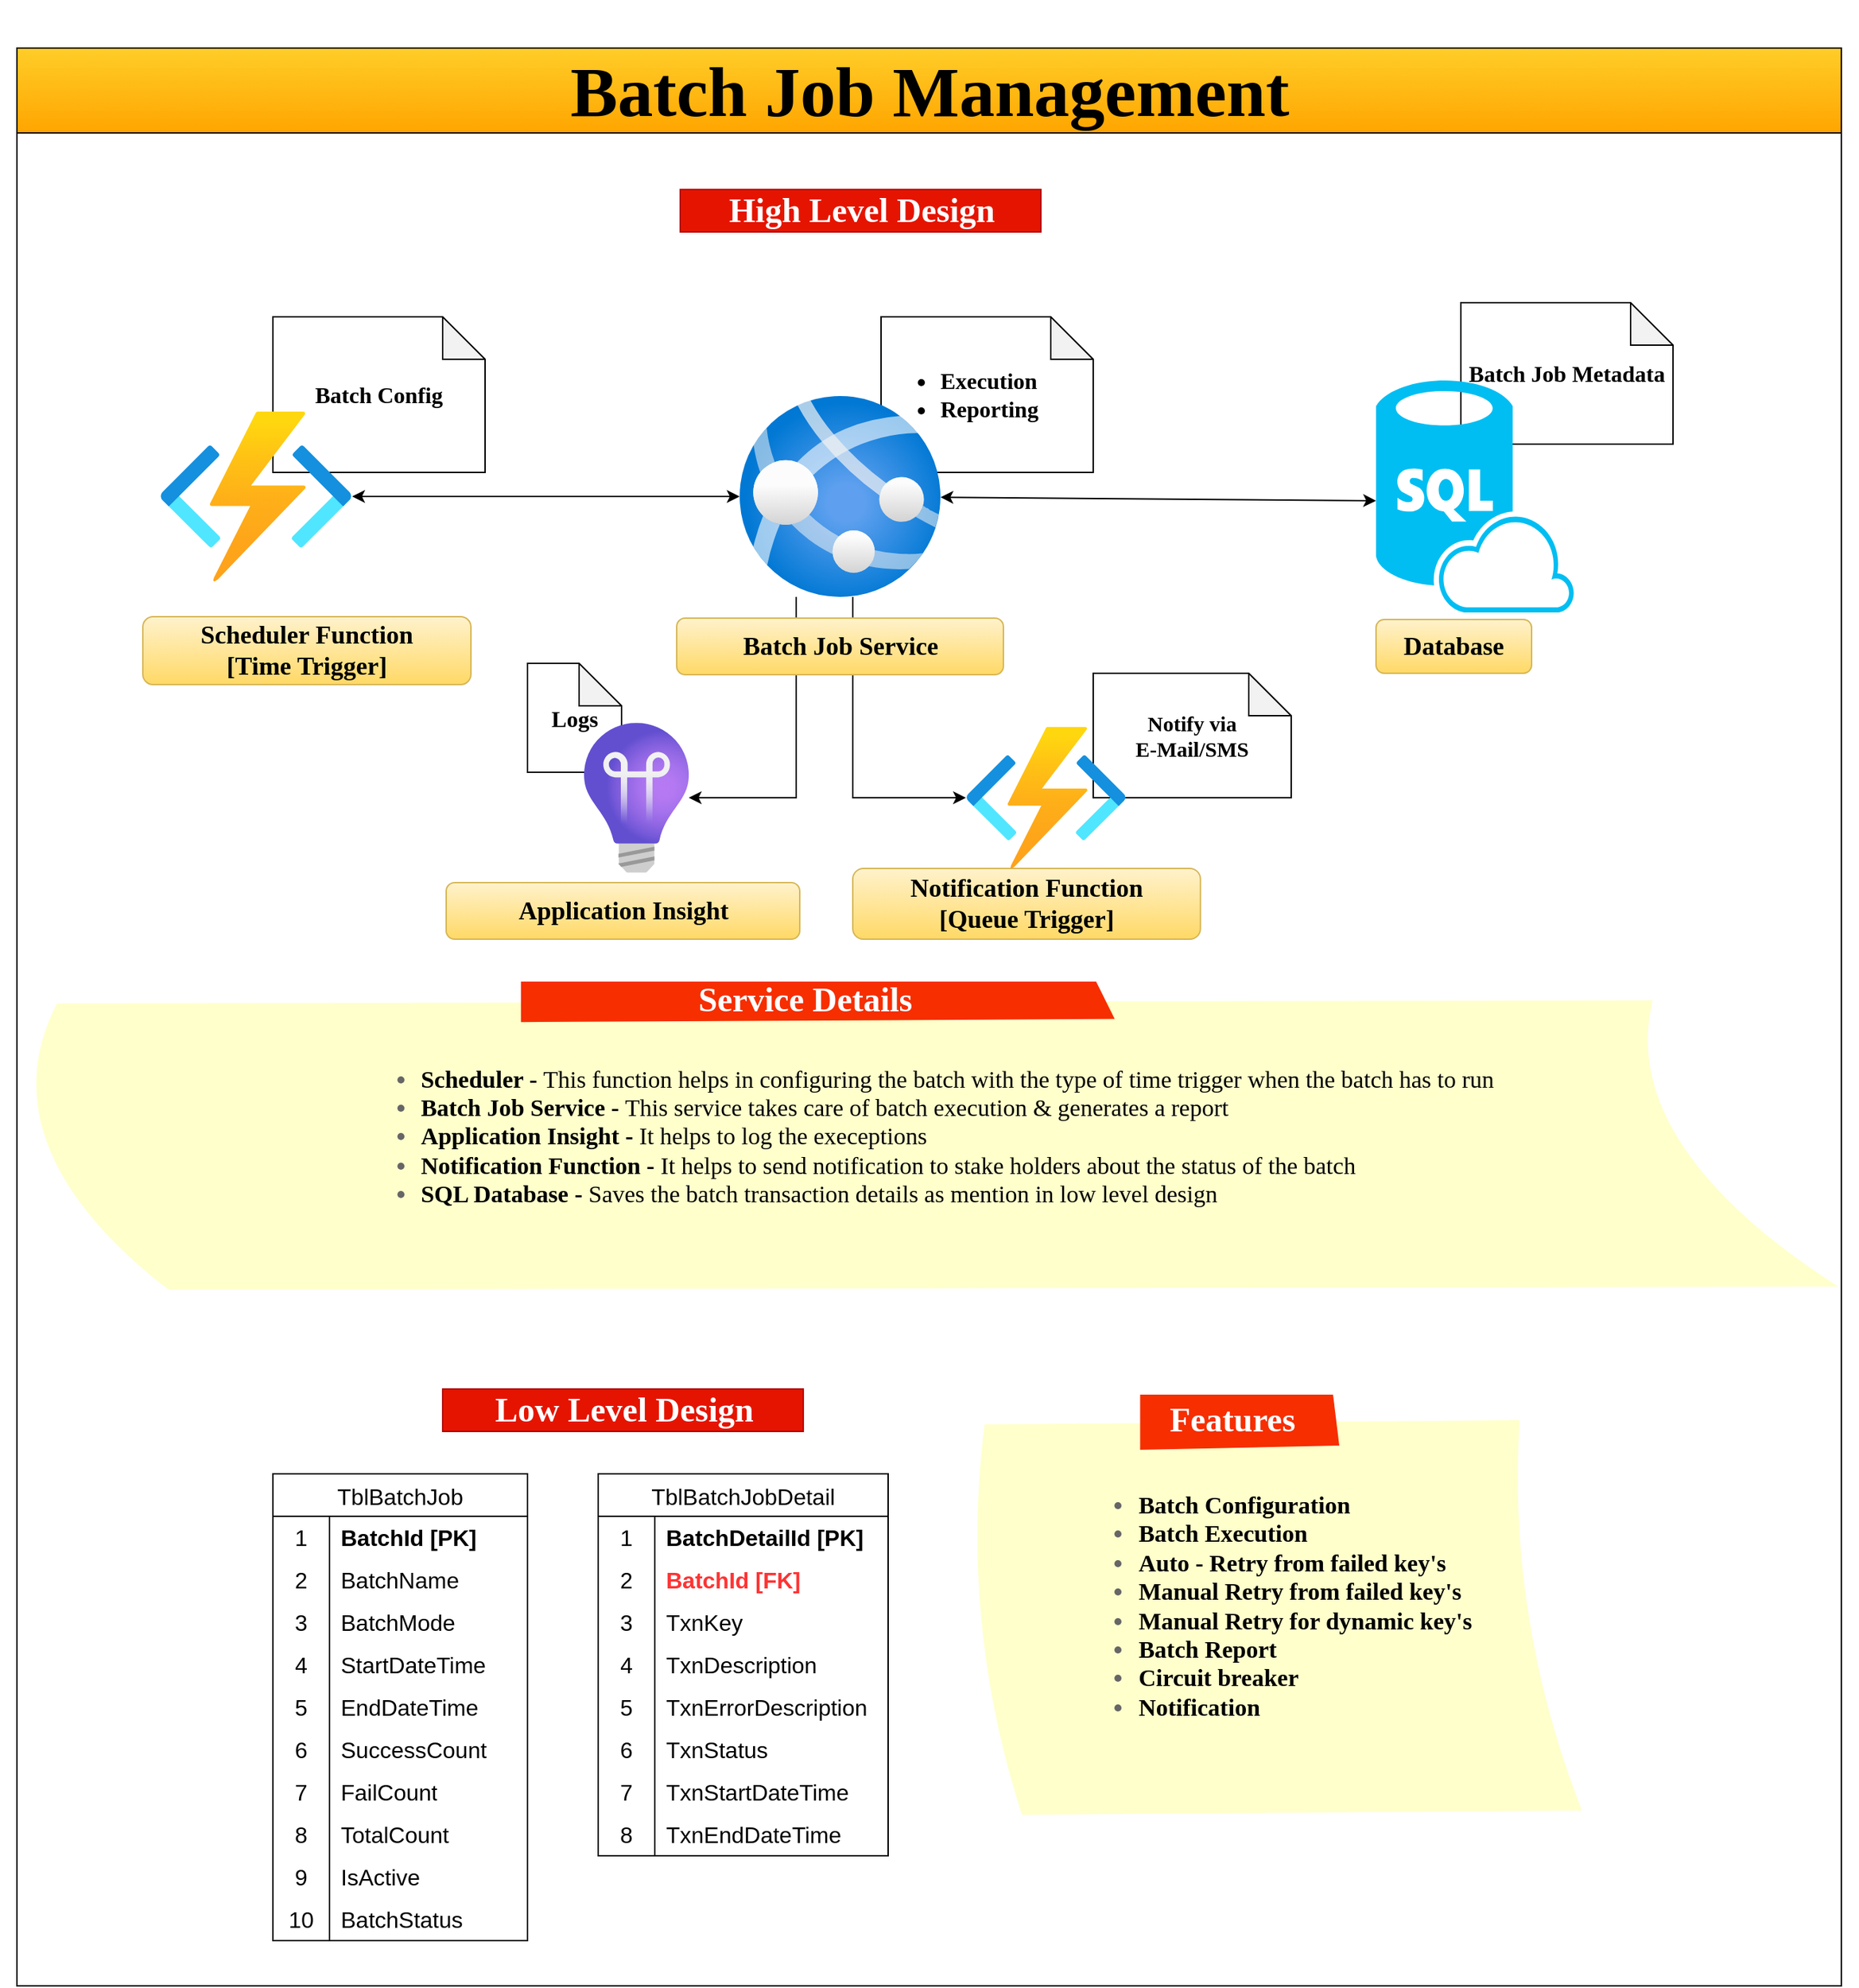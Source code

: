 <mxfile version="20.8.10" type="device"><diagram id="WI9T0HZ2pTsCkuznbFz-" name="Page-1"><mxGraphModel dx="2942" dy="1852" grid="1" gridSize="10" guides="1" tooltips="1" connect="1" arrows="1" fold="1" page="1" pageScale="1" pageWidth="1169" pageHeight="827" math="0" shadow="0"><root><mxCell id="0"/><mxCell id="1" parent="0"/><mxCell id="r9MK67N8R88Y3n4wCxyH-98" value="" style="rounded=0;whiteSpace=wrap;html=1;fontFamily=Verdana;fontSize=50;fontColor=#000000;" parent="1" vertex="1"><mxGeometry x="-41" y="-60" width="1290" height="1370" as="geometry"/></mxCell><mxCell id="xCkkSbJEdnnJXvp6c283-17" value="&lt;ul style=&quot;font-size: 16px;&quot;&gt;&lt;li&gt;&lt;font style=&quot;&quot; face=&quot;Verdana&quot;&gt;&lt;b style=&quot;&quot;&gt;Execution&lt;/b&gt;&lt;/font&gt;&lt;/li&gt;&lt;li&gt;&lt;font style=&quot;&quot; face=&quot;Verdana&quot;&gt;&lt;b style=&quot;&quot;&gt;Reporting&lt;/b&gt;&lt;/font&gt;&lt;/li&gt;&lt;/ul&gt;" style="shape=note;whiteSpace=wrap;html=1;backgroundOutline=1;darkOpacity=0.05;align=left;" parent="1" vertex="1"><mxGeometry x="570" y="130" width="150" height="110" as="geometry"/></mxCell><mxCell id="xCkkSbJEdnnJXvp6c283-7" value="" style="edgeStyle=orthogonalEdgeStyle;rounded=0;orthogonalLoop=1;jettySize=auto;html=1;" parent="1" source="xCkkSbJEdnnJXvp6c283-1" target="xCkkSbJEdnnJXvp6c283-2" edge="1"><mxGeometry relative="1" as="geometry"><Array as="points"><mxPoint x="510" y="470"/></Array></mxGeometry></mxCell><mxCell id="xCkkSbJEdnnJXvp6c283-1" value="" style="aspect=fixed;html=1;points=[];align=center;image;fontSize=12;image=img/lib/azure2/app_services/App_Services.svg;" parent="1" vertex="1"><mxGeometry x="470" y="186" width="142" height="142" as="geometry"/></mxCell><mxCell id="xCkkSbJEdnnJXvp6c283-6" value="" style="endArrow=classic;startArrow=classic;html=1;rounded=0;" parent="1" source="xCkkSbJEdnnJXvp6c283-5" target="xCkkSbJEdnnJXvp6c283-1" edge="1"><mxGeometry width="50" height="50" relative="1" as="geometry"><mxPoint x="278" y="282" as="sourcePoint"/><mxPoint x="328" y="232" as="targetPoint"/></mxGeometry></mxCell><mxCell id="xCkkSbJEdnnJXvp6c283-8" value="" style="endArrow=classic;startArrow=classic;html=1;rounded=0;" parent="1" source="xCkkSbJEdnnJXvp6c283-1" edge="1"><mxGeometry width="50" height="50" relative="1" as="geometry"><mxPoint x="540" y="281.5" as="sourcePoint"/><mxPoint x="920" y="260" as="targetPoint"/></mxGeometry></mxCell><mxCell id="xCkkSbJEdnnJXvp6c283-14" value="&lt;font style=&quot;font-size: 18px;&quot;&gt;Application Insight&lt;/font&gt;" style="rounded=1;whiteSpace=wrap;html=1;fillColor=#fff2cc;strokeColor=#d6b656;gradientColor=#ffd966;fontStyle=1;fontFamily=Verdana;" parent="1" vertex="1"><mxGeometry x="262.5" y="530" width="250" height="40" as="geometry"/></mxCell><mxCell id="xCkkSbJEdnnJXvp6c283-15" value="&lt;font style=&quot;font-size: 18px;&quot;&gt;Database&lt;/font&gt;" style="rounded=1;whiteSpace=wrap;html=1;fillColor=#fff2cc;strokeColor=#d6b656;gradientColor=#ffd966;fontStyle=1;fontFamily=Verdana;" parent="1" vertex="1"><mxGeometry x="920" y="344" width="110" height="38" as="geometry"/></mxCell><mxCell id="xCkkSbJEdnnJXvp6c283-16" value="&lt;font style=&quot;font-size: 18px;&quot;&gt;Scheduler Function&lt;br&gt;[Time Trigger]&lt;br&gt;&lt;/font&gt;" style="rounded=1;whiteSpace=wrap;html=1;fillColor=#fff2cc;strokeColor=#d6b656;gradientColor=#ffd966;fontFamily=Verdana;fontStyle=1" parent="1" vertex="1"><mxGeometry x="48" y="342" width="232" height="48" as="geometry"/></mxCell><mxCell id="xCkkSbJEdnnJXvp6c283-18" value="&lt;h1&gt;High Level Design&lt;/h1&gt;" style="text;strokeColor=#B20000;fillColor=#e51400;html=1;fontSize=12;fontStyle=1;verticalAlign=middle;align=center;fontFamily=Verdana;fontColor=#ffffff;" parent="1" vertex="1"><mxGeometry x="428" y="40" width="255" height="30" as="geometry"/></mxCell><mxCell id="r9MK67N8R88Y3n4wCxyH-1" value="TblBatchJob" style="shape=table;startSize=30;container=1;collapsible=0;childLayout=tableLayout;fixedRows=1;rowLines=0;fontStyle=0;strokeColor=default;fontSize=16;" parent="1" vertex="1"><mxGeometry x="140" y="948" width="180" height="330" as="geometry"/></mxCell><mxCell id="r9MK67N8R88Y3n4wCxyH-2" value="" style="shape=tableRow;horizontal=0;startSize=0;swimlaneHead=0;swimlaneBody=0;top=0;left=0;bottom=0;right=0;collapsible=0;dropTarget=0;fillColor=none;points=[[0,0.5],[1,0.5]];portConstraint=eastwest;strokeColor=inherit;fontSize=16;" parent="r9MK67N8R88Y3n4wCxyH-1" vertex="1"><mxGeometry y="30" width="180" height="30" as="geometry"/></mxCell><mxCell id="r9MK67N8R88Y3n4wCxyH-3" value="1" style="shape=partialRectangle;html=1;whiteSpace=wrap;connectable=0;fillColor=none;top=0;left=0;bottom=0;right=0;overflow=hidden;pointerEvents=1;strokeColor=inherit;fontSize=16;" parent="r9MK67N8R88Y3n4wCxyH-2" vertex="1"><mxGeometry width="40" height="30" as="geometry"><mxRectangle width="40" height="30" as="alternateBounds"/></mxGeometry></mxCell><mxCell id="r9MK67N8R88Y3n4wCxyH-4" value="&lt;b&gt;BatchId [PK]&lt;/b&gt;" style="shape=partialRectangle;html=1;whiteSpace=wrap;connectable=0;fillColor=none;top=0;left=0;bottom=0;right=0;align=left;spacingLeft=6;overflow=hidden;strokeColor=inherit;fontSize=16;" parent="r9MK67N8R88Y3n4wCxyH-2" vertex="1"><mxGeometry x="40" width="140" height="30" as="geometry"><mxRectangle width="140" height="30" as="alternateBounds"/></mxGeometry></mxCell><mxCell id="r9MK67N8R88Y3n4wCxyH-5" value="" style="shape=tableRow;horizontal=0;startSize=0;swimlaneHead=0;swimlaneBody=0;top=0;left=0;bottom=0;right=0;collapsible=0;dropTarget=0;fillColor=none;points=[[0,0.5],[1,0.5]];portConstraint=eastwest;strokeColor=inherit;fontSize=16;" parent="r9MK67N8R88Y3n4wCxyH-1" vertex="1"><mxGeometry y="60" width="180" height="30" as="geometry"/></mxCell><mxCell id="r9MK67N8R88Y3n4wCxyH-6" value="2" style="shape=partialRectangle;html=1;whiteSpace=wrap;connectable=0;fillColor=none;top=0;left=0;bottom=0;right=0;overflow=hidden;strokeColor=inherit;fontSize=16;" parent="r9MK67N8R88Y3n4wCxyH-5" vertex="1"><mxGeometry width="40" height="30" as="geometry"><mxRectangle width="40" height="30" as="alternateBounds"/></mxGeometry></mxCell><mxCell id="r9MK67N8R88Y3n4wCxyH-7" value="BatchName" style="shape=partialRectangle;html=1;whiteSpace=wrap;connectable=0;fillColor=none;top=0;left=0;bottom=0;right=0;align=left;spacingLeft=6;overflow=hidden;strokeColor=inherit;fontSize=16;" parent="r9MK67N8R88Y3n4wCxyH-5" vertex="1"><mxGeometry x="40" width="140" height="30" as="geometry"><mxRectangle width="140" height="30" as="alternateBounds"/></mxGeometry></mxCell><mxCell id="r9MK67N8R88Y3n4wCxyH-8" value="" style="shape=tableRow;horizontal=0;startSize=0;swimlaneHead=0;swimlaneBody=0;top=0;left=0;bottom=0;right=0;collapsible=0;dropTarget=0;fillColor=none;points=[[0,0.5],[1,0.5]];portConstraint=eastwest;strokeColor=inherit;fontSize=16;" parent="r9MK67N8R88Y3n4wCxyH-1" vertex="1"><mxGeometry y="90" width="180" height="30" as="geometry"/></mxCell><mxCell id="r9MK67N8R88Y3n4wCxyH-9" value="3" style="shape=partialRectangle;html=1;whiteSpace=wrap;connectable=0;fillColor=none;top=0;left=0;bottom=0;right=0;overflow=hidden;strokeColor=inherit;fontSize=16;" parent="r9MK67N8R88Y3n4wCxyH-8" vertex="1"><mxGeometry width="40" height="30" as="geometry"><mxRectangle width="40" height="30" as="alternateBounds"/></mxGeometry></mxCell><mxCell id="r9MK67N8R88Y3n4wCxyH-10" value="BatchMode" style="shape=partialRectangle;html=1;whiteSpace=wrap;connectable=0;fillColor=none;top=0;left=0;bottom=0;right=0;align=left;spacingLeft=6;overflow=hidden;strokeColor=inherit;fontSize=16;" parent="r9MK67N8R88Y3n4wCxyH-8" vertex="1"><mxGeometry x="40" width="140" height="30" as="geometry"><mxRectangle width="140" height="30" as="alternateBounds"/></mxGeometry></mxCell><mxCell id="r9MK67N8R88Y3n4wCxyH-37" style="shape=tableRow;horizontal=0;startSize=0;swimlaneHead=0;swimlaneBody=0;top=0;left=0;bottom=0;right=0;collapsible=0;dropTarget=0;fillColor=none;points=[[0,0.5],[1,0.5]];portConstraint=eastwest;strokeColor=inherit;fontSize=16;" parent="r9MK67N8R88Y3n4wCxyH-1" vertex="1"><mxGeometry y="120" width="180" height="30" as="geometry"/></mxCell><mxCell id="r9MK67N8R88Y3n4wCxyH-38" value="4" style="shape=partialRectangle;html=1;whiteSpace=wrap;connectable=0;fillColor=none;top=0;left=0;bottom=0;right=0;overflow=hidden;strokeColor=inherit;fontSize=16;" parent="r9MK67N8R88Y3n4wCxyH-37" vertex="1"><mxGeometry width="40" height="30" as="geometry"><mxRectangle width="40" height="30" as="alternateBounds"/></mxGeometry></mxCell><mxCell id="r9MK67N8R88Y3n4wCxyH-39" value="StartDateTime" style="shape=partialRectangle;html=1;whiteSpace=wrap;connectable=0;fillColor=none;top=0;left=0;bottom=0;right=0;align=left;spacingLeft=6;overflow=hidden;strokeColor=inherit;fontSize=16;" parent="r9MK67N8R88Y3n4wCxyH-37" vertex="1"><mxGeometry x="40" width="140" height="30" as="geometry"><mxRectangle width="140" height="30" as="alternateBounds"/></mxGeometry></mxCell><mxCell id="r9MK67N8R88Y3n4wCxyH-40" style="shape=tableRow;horizontal=0;startSize=0;swimlaneHead=0;swimlaneBody=0;top=0;left=0;bottom=0;right=0;collapsible=0;dropTarget=0;fillColor=none;points=[[0,0.5],[1,0.5]];portConstraint=eastwest;strokeColor=inherit;fontSize=16;" parent="r9MK67N8R88Y3n4wCxyH-1" vertex="1"><mxGeometry y="150" width="180" height="30" as="geometry"/></mxCell><mxCell id="r9MK67N8R88Y3n4wCxyH-41" value="5" style="shape=partialRectangle;html=1;whiteSpace=wrap;connectable=0;fillColor=none;top=0;left=0;bottom=0;right=0;overflow=hidden;strokeColor=inherit;fontSize=16;" parent="r9MK67N8R88Y3n4wCxyH-40" vertex="1"><mxGeometry width="40" height="30" as="geometry"><mxRectangle width="40" height="30" as="alternateBounds"/></mxGeometry></mxCell><mxCell id="r9MK67N8R88Y3n4wCxyH-42" value="EndDateTime" style="shape=partialRectangle;html=1;whiteSpace=wrap;connectable=0;fillColor=none;top=0;left=0;bottom=0;right=0;align=left;spacingLeft=6;overflow=hidden;strokeColor=inherit;fontSize=16;" parent="r9MK67N8R88Y3n4wCxyH-40" vertex="1"><mxGeometry x="40" width="140" height="30" as="geometry"><mxRectangle width="140" height="30" as="alternateBounds"/></mxGeometry></mxCell><mxCell id="r9MK67N8R88Y3n4wCxyH-43" style="shape=tableRow;horizontal=0;startSize=0;swimlaneHead=0;swimlaneBody=0;top=0;left=0;bottom=0;right=0;collapsible=0;dropTarget=0;fillColor=none;points=[[0,0.5],[1,0.5]];portConstraint=eastwest;strokeColor=inherit;fontSize=16;" parent="r9MK67N8R88Y3n4wCxyH-1" vertex="1"><mxGeometry y="180" width="180" height="30" as="geometry"/></mxCell><mxCell id="r9MK67N8R88Y3n4wCxyH-44" value="6" style="shape=partialRectangle;html=1;whiteSpace=wrap;connectable=0;fillColor=none;top=0;left=0;bottom=0;right=0;overflow=hidden;strokeColor=inherit;fontSize=16;" parent="r9MK67N8R88Y3n4wCxyH-43" vertex="1"><mxGeometry width="40" height="30" as="geometry"><mxRectangle width="40" height="30" as="alternateBounds"/></mxGeometry></mxCell><mxCell id="r9MK67N8R88Y3n4wCxyH-45" value="SuccessCount" style="shape=partialRectangle;html=1;whiteSpace=wrap;connectable=0;fillColor=none;top=0;left=0;bottom=0;right=0;align=left;spacingLeft=6;overflow=hidden;strokeColor=inherit;fontSize=16;" parent="r9MK67N8R88Y3n4wCxyH-43" vertex="1"><mxGeometry x="40" width="140" height="30" as="geometry"><mxRectangle width="140" height="30" as="alternateBounds"/></mxGeometry></mxCell><mxCell id="r9MK67N8R88Y3n4wCxyH-46" style="shape=tableRow;horizontal=0;startSize=0;swimlaneHead=0;swimlaneBody=0;top=0;left=0;bottom=0;right=0;collapsible=0;dropTarget=0;fillColor=none;points=[[0,0.5],[1,0.5]];portConstraint=eastwest;strokeColor=inherit;fontSize=16;" parent="r9MK67N8R88Y3n4wCxyH-1" vertex="1"><mxGeometry y="210" width="180" height="30" as="geometry"/></mxCell><mxCell id="r9MK67N8R88Y3n4wCxyH-47" value="7" style="shape=partialRectangle;html=1;whiteSpace=wrap;connectable=0;fillColor=none;top=0;left=0;bottom=0;right=0;overflow=hidden;strokeColor=inherit;fontSize=16;" parent="r9MK67N8R88Y3n4wCxyH-46" vertex="1"><mxGeometry width="40" height="30" as="geometry"><mxRectangle width="40" height="30" as="alternateBounds"/></mxGeometry></mxCell><mxCell id="r9MK67N8R88Y3n4wCxyH-48" value="FailCount" style="shape=partialRectangle;html=1;whiteSpace=wrap;connectable=0;fillColor=none;top=0;left=0;bottom=0;right=0;align=left;spacingLeft=6;overflow=hidden;strokeColor=inherit;fontSize=16;" parent="r9MK67N8R88Y3n4wCxyH-46" vertex="1"><mxGeometry x="40" width="140" height="30" as="geometry"><mxRectangle width="140" height="30" as="alternateBounds"/></mxGeometry></mxCell><mxCell id="r9MK67N8R88Y3n4wCxyH-49" style="shape=tableRow;horizontal=0;startSize=0;swimlaneHead=0;swimlaneBody=0;top=0;left=0;bottom=0;right=0;collapsible=0;dropTarget=0;fillColor=none;points=[[0,0.5],[1,0.5]];portConstraint=eastwest;strokeColor=inherit;fontSize=16;" parent="r9MK67N8R88Y3n4wCxyH-1" vertex="1"><mxGeometry y="240" width="180" height="30" as="geometry"/></mxCell><mxCell id="r9MK67N8R88Y3n4wCxyH-50" value="8" style="shape=partialRectangle;html=1;whiteSpace=wrap;connectable=0;fillColor=none;top=0;left=0;bottom=0;right=0;overflow=hidden;strokeColor=inherit;fontSize=16;" parent="r9MK67N8R88Y3n4wCxyH-49" vertex="1"><mxGeometry width="40" height="30" as="geometry"><mxRectangle width="40" height="30" as="alternateBounds"/></mxGeometry></mxCell><mxCell id="r9MK67N8R88Y3n4wCxyH-51" value="TotalCount" style="shape=partialRectangle;html=1;whiteSpace=wrap;connectable=0;fillColor=none;top=0;left=0;bottom=0;right=0;align=left;spacingLeft=6;overflow=hidden;strokeColor=inherit;fontSize=16;" parent="r9MK67N8R88Y3n4wCxyH-49" vertex="1"><mxGeometry x="40" width="140" height="30" as="geometry"><mxRectangle width="140" height="30" as="alternateBounds"/></mxGeometry></mxCell><mxCell id="r9MK67N8R88Y3n4wCxyH-52" style="shape=tableRow;horizontal=0;startSize=0;swimlaneHead=0;swimlaneBody=0;top=0;left=0;bottom=0;right=0;collapsible=0;dropTarget=0;fillColor=none;points=[[0,0.5],[1,0.5]];portConstraint=eastwest;strokeColor=inherit;fontSize=16;" parent="r9MK67N8R88Y3n4wCxyH-1" vertex="1"><mxGeometry y="270" width="180" height="30" as="geometry"/></mxCell><mxCell id="r9MK67N8R88Y3n4wCxyH-53" value="9" style="shape=partialRectangle;html=1;whiteSpace=wrap;connectable=0;fillColor=none;top=0;left=0;bottom=0;right=0;overflow=hidden;strokeColor=inherit;fontSize=16;" parent="r9MK67N8R88Y3n4wCxyH-52" vertex="1"><mxGeometry width="40" height="30" as="geometry"><mxRectangle width="40" height="30" as="alternateBounds"/></mxGeometry></mxCell><mxCell id="r9MK67N8R88Y3n4wCxyH-54" value="IsActive" style="shape=partialRectangle;html=1;whiteSpace=wrap;connectable=0;fillColor=none;top=0;left=0;bottom=0;right=0;align=left;spacingLeft=6;overflow=hidden;strokeColor=inherit;fontSize=16;" parent="r9MK67N8R88Y3n4wCxyH-52" vertex="1"><mxGeometry x="40" width="140" height="30" as="geometry"><mxRectangle width="140" height="30" as="alternateBounds"/></mxGeometry></mxCell><mxCell id="r9MK67N8R88Y3n4wCxyH-55" style="shape=tableRow;horizontal=0;startSize=0;swimlaneHead=0;swimlaneBody=0;top=0;left=0;bottom=0;right=0;collapsible=0;dropTarget=0;fillColor=none;points=[[0,0.5],[1,0.5]];portConstraint=eastwest;strokeColor=inherit;fontSize=16;" parent="r9MK67N8R88Y3n4wCxyH-1" vertex="1"><mxGeometry y="300" width="180" height="30" as="geometry"/></mxCell><mxCell id="r9MK67N8R88Y3n4wCxyH-56" value="10" style="shape=partialRectangle;html=1;whiteSpace=wrap;connectable=0;fillColor=none;top=0;left=0;bottom=0;right=0;overflow=hidden;strokeColor=inherit;fontSize=16;" parent="r9MK67N8R88Y3n4wCxyH-55" vertex="1"><mxGeometry width="40" height="30" as="geometry"><mxRectangle width="40" height="30" as="alternateBounds"/></mxGeometry></mxCell><mxCell id="r9MK67N8R88Y3n4wCxyH-57" value="BatchStatus" style="shape=partialRectangle;html=1;whiteSpace=wrap;connectable=0;fillColor=none;top=0;left=0;bottom=0;right=0;align=left;spacingLeft=6;overflow=hidden;strokeColor=inherit;fontSize=16;" parent="r9MK67N8R88Y3n4wCxyH-55" vertex="1"><mxGeometry x="40" width="140" height="30" as="geometry"><mxRectangle width="140" height="30" as="alternateBounds"/></mxGeometry></mxCell><mxCell id="r9MK67N8R88Y3n4wCxyH-11" value="&lt;h1&gt;Low Level Design&lt;/h1&gt;" style="text;strokeColor=#B20000;fillColor=#e51400;html=1;fontSize=12;fontStyle=1;verticalAlign=middle;align=center;fontFamily=Verdana;fontColor=#ffffff;" parent="1" vertex="1"><mxGeometry x="260" y="888" width="255" height="30" as="geometry"/></mxCell><mxCell id="r9MK67N8R88Y3n4wCxyH-58" value="TblBatchJobDetail" style="shape=table;startSize=30;container=1;collapsible=0;childLayout=tableLayout;fixedRows=1;rowLines=0;fontStyle=0;strokeColor=default;fontSize=16;" parent="1" vertex="1"><mxGeometry x="370" y="948" width="205" height="270" as="geometry"/></mxCell><mxCell id="r9MK67N8R88Y3n4wCxyH-59" value="" style="shape=tableRow;horizontal=0;startSize=0;swimlaneHead=0;swimlaneBody=0;top=0;left=0;bottom=0;right=0;collapsible=0;dropTarget=0;fillColor=none;points=[[0,0.5],[1,0.5]];portConstraint=eastwest;strokeColor=inherit;fontSize=16;" parent="r9MK67N8R88Y3n4wCxyH-58" vertex="1"><mxGeometry y="30" width="205" height="30" as="geometry"/></mxCell><mxCell id="r9MK67N8R88Y3n4wCxyH-60" value="1" style="shape=partialRectangle;html=1;whiteSpace=wrap;connectable=0;fillColor=none;top=0;left=0;bottom=0;right=0;overflow=hidden;pointerEvents=1;strokeColor=inherit;fontSize=16;" parent="r9MK67N8R88Y3n4wCxyH-59" vertex="1"><mxGeometry width="40" height="30" as="geometry"><mxRectangle width="40" height="30" as="alternateBounds"/></mxGeometry></mxCell><mxCell id="r9MK67N8R88Y3n4wCxyH-61" value="&lt;b&gt;BatchDetailId&amp;nbsp;&lt;/b&gt;&lt;b style=&quot;border-color: var(--border-color);&quot;&gt;[PK]&lt;/b&gt;" style="shape=partialRectangle;html=1;whiteSpace=wrap;connectable=0;fillColor=none;top=0;left=0;bottom=0;right=0;align=left;spacingLeft=6;overflow=hidden;strokeColor=inherit;fontSize=16;" parent="r9MK67N8R88Y3n4wCxyH-59" vertex="1"><mxGeometry x="40" width="165" height="30" as="geometry"><mxRectangle width="165" height="30" as="alternateBounds"/></mxGeometry></mxCell><mxCell id="r9MK67N8R88Y3n4wCxyH-62" value="" style="shape=tableRow;horizontal=0;startSize=0;swimlaneHead=0;swimlaneBody=0;top=0;left=0;bottom=0;right=0;collapsible=0;dropTarget=0;fillColor=none;points=[[0,0.5],[1,0.5]];portConstraint=eastwest;strokeColor=inherit;fontSize=16;" parent="r9MK67N8R88Y3n4wCxyH-58" vertex="1"><mxGeometry y="60" width="205" height="30" as="geometry"/></mxCell><mxCell id="r9MK67N8R88Y3n4wCxyH-63" value="2" style="shape=partialRectangle;html=1;whiteSpace=wrap;connectable=0;fillColor=none;top=0;left=0;bottom=0;right=0;overflow=hidden;strokeColor=inherit;fontSize=16;" parent="r9MK67N8R88Y3n4wCxyH-62" vertex="1"><mxGeometry width="40" height="30" as="geometry"><mxRectangle width="40" height="30" as="alternateBounds"/></mxGeometry></mxCell><mxCell id="r9MK67N8R88Y3n4wCxyH-64" value="&lt;b&gt;&lt;font color=&quot;#ff3333&quot;&gt;BatchId [FK]&lt;/font&gt;&lt;/b&gt;" style="shape=partialRectangle;html=1;whiteSpace=wrap;connectable=0;fillColor=none;top=0;left=0;bottom=0;right=0;align=left;spacingLeft=6;overflow=hidden;strokeColor=inherit;fontSize=16;" parent="r9MK67N8R88Y3n4wCxyH-62" vertex="1"><mxGeometry x="40" width="165" height="30" as="geometry"><mxRectangle width="165" height="30" as="alternateBounds"/></mxGeometry></mxCell><mxCell id="r9MK67N8R88Y3n4wCxyH-65" value="" style="shape=tableRow;horizontal=0;startSize=0;swimlaneHead=0;swimlaneBody=0;top=0;left=0;bottom=0;right=0;collapsible=0;dropTarget=0;fillColor=none;points=[[0,0.5],[1,0.5]];portConstraint=eastwest;strokeColor=inherit;fontSize=16;" parent="r9MK67N8R88Y3n4wCxyH-58" vertex="1"><mxGeometry y="90" width="205" height="30" as="geometry"/></mxCell><mxCell id="r9MK67N8R88Y3n4wCxyH-66" value="3" style="shape=partialRectangle;html=1;whiteSpace=wrap;connectable=0;fillColor=none;top=0;left=0;bottom=0;right=0;overflow=hidden;strokeColor=inherit;fontSize=16;" parent="r9MK67N8R88Y3n4wCxyH-65" vertex="1"><mxGeometry width="40" height="30" as="geometry"><mxRectangle width="40" height="30" as="alternateBounds"/></mxGeometry></mxCell><mxCell id="r9MK67N8R88Y3n4wCxyH-67" value="TxnKey" style="shape=partialRectangle;html=1;whiteSpace=wrap;connectable=0;fillColor=none;top=0;left=0;bottom=0;right=0;align=left;spacingLeft=6;overflow=hidden;strokeColor=inherit;fontSize=16;" parent="r9MK67N8R88Y3n4wCxyH-65" vertex="1"><mxGeometry x="40" width="165" height="30" as="geometry"><mxRectangle width="165" height="30" as="alternateBounds"/></mxGeometry></mxCell><mxCell id="r9MK67N8R88Y3n4wCxyH-68" style="shape=tableRow;horizontal=0;startSize=0;swimlaneHead=0;swimlaneBody=0;top=0;left=0;bottom=0;right=0;collapsible=0;dropTarget=0;fillColor=none;points=[[0,0.5],[1,0.5]];portConstraint=eastwest;strokeColor=inherit;fontSize=16;" parent="r9MK67N8R88Y3n4wCxyH-58" vertex="1"><mxGeometry y="120" width="205" height="30" as="geometry"/></mxCell><mxCell id="r9MK67N8R88Y3n4wCxyH-69" value="4" style="shape=partialRectangle;html=1;whiteSpace=wrap;connectable=0;fillColor=none;top=0;left=0;bottom=0;right=0;overflow=hidden;strokeColor=inherit;fontSize=16;" parent="r9MK67N8R88Y3n4wCxyH-68" vertex="1"><mxGeometry width="40" height="30" as="geometry"><mxRectangle width="40" height="30" as="alternateBounds"/></mxGeometry></mxCell><mxCell id="r9MK67N8R88Y3n4wCxyH-70" value="TxnDescription" style="shape=partialRectangle;html=1;whiteSpace=wrap;connectable=0;fillColor=none;top=0;left=0;bottom=0;right=0;align=left;spacingLeft=6;overflow=hidden;strokeColor=inherit;fontSize=16;" parent="r9MK67N8R88Y3n4wCxyH-68" vertex="1"><mxGeometry x="40" width="165" height="30" as="geometry"><mxRectangle width="165" height="30" as="alternateBounds"/></mxGeometry></mxCell><mxCell id="r9MK67N8R88Y3n4wCxyH-71" style="shape=tableRow;horizontal=0;startSize=0;swimlaneHead=0;swimlaneBody=0;top=0;left=0;bottom=0;right=0;collapsible=0;dropTarget=0;fillColor=none;points=[[0,0.5],[1,0.5]];portConstraint=eastwest;strokeColor=inherit;fontSize=16;" parent="r9MK67N8R88Y3n4wCxyH-58" vertex="1"><mxGeometry y="150" width="205" height="30" as="geometry"/></mxCell><mxCell id="r9MK67N8R88Y3n4wCxyH-72" value="5" style="shape=partialRectangle;html=1;whiteSpace=wrap;connectable=0;fillColor=none;top=0;left=0;bottom=0;right=0;overflow=hidden;strokeColor=inherit;fontSize=16;" parent="r9MK67N8R88Y3n4wCxyH-71" vertex="1"><mxGeometry width="40" height="30" as="geometry"><mxRectangle width="40" height="30" as="alternateBounds"/></mxGeometry></mxCell><mxCell id="r9MK67N8R88Y3n4wCxyH-73" value="TxnErrorDescription" style="shape=partialRectangle;html=1;whiteSpace=wrap;connectable=0;fillColor=none;top=0;left=0;bottom=0;right=0;align=left;spacingLeft=6;overflow=hidden;strokeColor=inherit;fontSize=16;" parent="r9MK67N8R88Y3n4wCxyH-71" vertex="1"><mxGeometry x="40" width="165" height="30" as="geometry"><mxRectangle width="165" height="30" as="alternateBounds"/></mxGeometry></mxCell><mxCell id="r9MK67N8R88Y3n4wCxyH-74" style="shape=tableRow;horizontal=0;startSize=0;swimlaneHead=0;swimlaneBody=0;top=0;left=0;bottom=0;right=0;collapsible=0;dropTarget=0;fillColor=none;points=[[0,0.5],[1,0.5]];portConstraint=eastwest;strokeColor=inherit;fontSize=16;" parent="r9MK67N8R88Y3n4wCxyH-58" vertex="1"><mxGeometry y="180" width="205" height="30" as="geometry"/></mxCell><mxCell id="r9MK67N8R88Y3n4wCxyH-75" value="6" style="shape=partialRectangle;html=1;whiteSpace=wrap;connectable=0;fillColor=none;top=0;left=0;bottom=0;right=0;overflow=hidden;strokeColor=inherit;fontSize=16;" parent="r9MK67N8R88Y3n4wCxyH-74" vertex="1"><mxGeometry width="40" height="30" as="geometry"><mxRectangle width="40" height="30" as="alternateBounds"/></mxGeometry></mxCell><mxCell id="r9MK67N8R88Y3n4wCxyH-76" value="TxnStatus" style="shape=partialRectangle;html=1;whiteSpace=wrap;connectable=0;fillColor=none;top=0;left=0;bottom=0;right=0;align=left;spacingLeft=6;overflow=hidden;strokeColor=inherit;fontSize=16;" parent="r9MK67N8R88Y3n4wCxyH-74" vertex="1"><mxGeometry x="40" width="165" height="30" as="geometry"><mxRectangle width="165" height="30" as="alternateBounds"/></mxGeometry></mxCell><mxCell id="r9MK67N8R88Y3n4wCxyH-77" style="shape=tableRow;horizontal=0;startSize=0;swimlaneHead=0;swimlaneBody=0;top=0;left=0;bottom=0;right=0;collapsible=0;dropTarget=0;fillColor=none;points=[[0,0.5],[1,0.5]];portConstraint=eastwest;strokeColor=inherit;fontSize=16;" parent="r9MK67N8R88Y3n4wCxyH-58" vertex="1"><mxGeometry y="210" width="205" height="30" as="geometry"/></mxCell><mxCell id="r9MK67N8R88Y3n4wCxyH-78" value="7" style="shape=partialRectangle;html=1;whiteSpace=wrap;connectable=0;fillColor=none;top=0;left=0;bottom=0;right=0;overflow=hidden;strokeColor=inherit;fontSize=16;" parent="r9MK67N8R88Y3n4wCxyH-77" vertex="1"><mxGeometry width="40" height="30" as="geometry"><mxRectangle width="40" height="30" as="alternateBounds"/></mxGeometry></mxCell><mxCell id="r9MK67N8R88Y3n4wCxyH-79" value="TxnStartDateTime" style="shape=partialRectangle;html=1;whiteSpace=wrap;connectable=0;fillColor=none;top=0;left=0;bottom=0;right=0;align=left;spacingLeft=6;overflow=hidden;strokeColor=inherit;fontSize=16;" parent="r9MK67N8R88Y3n4wCxyH-77" vertex="1"><mxGeometry x="40" width="165" height="30" as="geometry"><mxRectangle width="165" height="30" as="alternateBounds"/></mxGeometry></mxCell><mxCell id="r9MK67N8R88Y3n4wCxyH-80" style="shape=tableRow;horizontal=0;startSize=0;swimlaneHead=0;swimlaneBody=0;top=0;left=0;bottom=0;right=0;collapsible=0;dropTarget=0;fillColor=none;points=[[0,0.5],[1,0.5]];portConstraint=eastwest;strokeColor=inherit;fontSize=16;" parent="r9MK67N8R88Y3n4wCxyH-58" vertex="1"><mxGeometry y="240" width="205" height="30" as="geometry"/></mxCell><mxCell id="r9MK67N8R88Y3n4wCxyH-81" value="8" style="shape=partialRectangle;html=1;whiteSpace=wrap;connectable=0;fillColor=none;top=0;left=0;bottom=0;right=0;overflow=hidden;strokeColor=inherit;fontSize=16;" parent="r9MK67N8R88Y3n4wCxyH-80" vertex="1"><mxGeometry width="40" height="30" as="geometry"><mxRectangle width="40" height="30" as="alternateBounds"/></mxGeometry></mxCell><mxCell id="r9MK67N8R88Y3n4wCxyH-82" value="TxnEndDateTime" style="shape=partialRectangle;html=1;whiteSpace=wrap;connectable=0;fillColor=none;top=0;left=0;bottom=0;right=0;align=left;spacingLeft=6;overflow=hidden;strokeColor=inherit;fontSize=16;" parent="r9MK67N8R88Y3n4wCxyH-80" vertex="1"><mxGeometry x="40" width="165" height="30" as="geometry"><mxRectangle width="165" height="30" as="alternateBounds"/></mxGeometry></mxCell><mxCell id="r9MK67N8R88Y3n4wCxyH-90" value="&lt;div style=&quot;text-align: justify;&quot;&gt;&lt;ul&gt;&lt;li&gt;&lt;span style=&quot;background-color: initial;&quot;&gt;&lt;font face=&quot;Verdana&quot; color=&quot;#000000&quot;&gt;&lt;b&gt;Batch Configuration&lt;/b&gt;&lt;/font&gt;&lt;/span&gt;&lt;/li&gt;&lt;li&gt;&lt;span style=&quot;background-color: initial;&quot;&gt;&lt;font face=&quot;Verdana&quot; color=&quot;#000000&quot;&gt;&lt;b&gt;Batch Execution&lt;/b&gt;&lt;/font&gt;&lt;/span&gt;&lt;/li&gt;&lt;li&gt;&lt;font face=&quot;Verdana&quot; color=&quot;#000000&quot;&gt;&lt;b&gt;Auto - Retry from failed key's&lt;/b&gt;&lt;/font&gt;&lt;/li&gt;&lt;li&gt;&lt;font face=&quot;Verdana&quot; color=&quot;#000000&quot;&gt;&lt;b&gt;Manual Retry from failed key's&lt;/b&gt;&lt;/font&gt;&lt;/li&gt;&lt;li&gt;&lt;font face=&quot;Verdana&quot; color=&quot;#000000&quot;&gt;&lt;b&gt;Manual Retry for dynamic key's&lt;/b&gt;&lt;/font&gt;&lt;/li&gt;&lt;li&gt;&lt;font face=&quot;Verdana&quot; color=&quot;#000000&quot;&gt;&lt;b&gt;Batch Report&lt;/b&gt;&lt;/font&gt;&lt;/li&gt;&lt;li&gt;&lt;font face=&quot;Verdana&quot; color=&quot;#000000&quot;&gt;&lt;b&gt;Circuit breaker&lt;/b&gt;&lt;/font&gt;&lt;/li&gt;&lt;li&gt;&lt;font face=&quot;Verdana&quot; color=&quot;#000000&quot;&gt;&lt;b&gt;Notification&lt;/b&gt;&lt;/font&gt;&lt;/li&gt;&lt;/ul&gt;&lt;/div&gt;" style="strokeWidth=1;shadow=0;dashed=0;align=center;html=1;shape=mxgraph.mockup.text.stickyNote2;fontColor=#666666;mainText=;fontSize=17;whiteSpace=wrap;fillColor=#ffffcc;strokeColor=#F62E00;labelPosition=center;verticalLabelPosition=middle;verticalAlign=middle;" parent="1" vertex="1"><mxGeometry x="630" y="892" width="440" height="300" as="geometry"/></mxCell><mxCell id="r9MK67N8R88Y3n4wCxyH-92" value="&lt;ul&gt;&lt;li style=&quot;text-align: justify;&quot;&gt;&lt;font face=&quot;Verdana&quot; style=&quot;&quot; color=&quot;#000000&quot;&gt;&lt;b&gt;Scheduler - &lt;/b&gt;This function helps in configuring the batch with the type of time trigger when the batch has to run&lt;/font&gt;&lt;/li&gt;&lt;li style=&quot;text-align: justify;&quot;&gt;&lt;font face=&quot;Verdana&quot; style=&quot;&quot; color=&quot;#000000&quot;&gt;&lt;b&gt;Batch Job Service - &lt;/b&gt;This service takes care of batch execution &amp;amp; generates a report&lt;/font&gt;&lt;/li&gt;&lt;li style=&quot;text-align: justify;&quot;&gt;&lt;font face=&quot;Verdana&quot; style=&quot;&quot; color=&quot;#000000&quot;&gt;&lt;b&gt;Application Insight - &lt;/b&gt;It helps to log the execeptions&lt;/font&gt;&lt;/li&gt;&lt;li style=&quot;text-align: justify;&quot;&gt;&lt;font face=&quot;Verdana&quot; color=&quot;#000000&quot;&gt;&lt;b&gt;Notification Function - &lt;/b&gt;It helps to send notification to stake holders about the status of the batch&lt;/font&gt;&lt;/li&gt;&lt;li style=&quot;text-align: justify;&quot;&gt;&lt;font face=&quot;Verdana&quot; style=&quot;&quot; color=&quot;#000000&quot;&gt;&lt;b&gt;SQL Database - &lt;/b&gt;Saves the batch transaction details as mention in low level design&lt;/font&gt;&lt;/li&gt;&lt;/ul&gt;" style="strokeWidth=1;shadow=0;dashed=0;align=center;html=1;shape=mxgraph.mockup.text.stickyNote2;fontColor=#666666;mainText=;fontSize=17;whiteSpace=wrap;fillColor=#ffffcc;strokeColor=#F62E00;" parent="1" vertex="1"><mxGeometry x="-52" y="600" width="1312" height="220" as="geometry"/></mxCell><mxCell id="r9MK67N8R88Y3n4wCxyH-94" value="&lt;h1&gt;Service Details&lt;/h1&gt;" style="text;strokeColor=none;fillColor=none;html=1;fontSize=12;fontStyle=1;verticalAlign=middle;align=center;fontFamily=Verdana;fontColor=#FFFFFF;" parent="1" vertex="1"><mxGeometry x="386" y="603" width="260" height="20" as="geometry"/></mxCell><mxCell id="r9MK67N8R88Y3n4wCxyH-89" value="&lt;h1&gt;Features&lt;/h1&gt;" style="text;strokeColor=none;fillColor=none;html=1;fontSize=12;fontStyle=1;verticalAlign=middle;align=center;fontFamily=Verdana;fontColor=#FFFFFF;" parent="1" vertex="1"><mxGeometry x="690" y="895" width="255" height="30" as="geometry"/></mxCell><mxCell id="r9MK67N8R88Y3n4wCxyH-95" value="&lt;h1 style=&quot;font-size: 50px;&quot;&gt;Batch Job Management&lt;/h1&gt;" style="text;strokeColor=#000000;fillColor=#ffcd28;html=1;fontSize=50;fontStyle=1;verticalAlign=middle;align=center;fontFamily=Verdana;gradientColor=#ffa500;strokeWidth=1;" parent="1" vertex="1"><mxGeometry x="-41" y="-60" width="1290" height="60" as="geometry"/></mxCell><mxCell id="r9MK67N8R88Y3n4wCxyH-100" value="&lt;div style=&quot;&quot;&gt;&lt;b style=&quot;background-color: initial; font-family: Verdana; font-size: 16px;&quot;&gt;Batch Config&lt;/b&gt;&lt;/div&gt;" style="shape=note;whiteSpace=wrap;html=1;backgroundOutline=1;darkOpacity=0.05;align=center;" parent="1" vertex="1"><mxGeometry x="140" y="130" width="150" height="110" as="geometry"/></mxCell><mxCell id="xCkkSbJEdnnJXvp6c283-5" value="" style="aspect=fixed;html=1;points=[];align=center;image;fontSize=12;image=img/lib/azure2/compute/Function_Apps.svg;" parent="1" vertex="1"><mxGeometry x="60" y="197" width="136" height="120" as="geometry"/></mxCell><mxCell id="NK7LLBJxbR20d1ZFKskm-2" value="" style="edgeStyle=orthogonalEdgeStyle;rounded=0;orthogonalLoop=1;jettySize=auto;html=1;" edge="1" parent="1" source="xCkkSbJEdnnJXvp6c283-1" target="NK7LLBJxbR20d1ZFKskm-1"><mxGeometry relative="1" as="geometry"><mxPoint x="580" y="338" as="sourcePoint"/><mxPoint x="444.03" y="487.048" as="targetPoint"/><Array as="points"><mxPoint x="550" y="470"/></Array></mxGeometry></mxCell><mxCell id="xCkkSbJEdnnJXvp6c283-12" value="&lt;font style=&quot;font-size: 18px;&quot;&gt;Batch Job Service&lt;/font&gt;" style="rounded=1;whiteSpace=wrap;html=1;fillColor=#fff2cc;strokeColor=#d6b656;gradientColor=#ffd966;fontStyle=1;fontFamily=Verdana;" parent="1" vertex="1"><mxGeometry x="425.5" y="343" width="231" height="40" as="geometry"/></mxCell><mxCell id="NK7LLBJxbR20d1ZFKskm-3" value="&lt;font style=&quot;font-size: 18px;&quot;&gt;Notification Function&lt;br&gt;[Queue Trigger]&lt;br&gt;&lt;/font&gt;" style="rounded=1;whiteSpace=wrap;html=1;fillColor=#fff2cc;strokeColor=#d6b656;gradientColor=#ffd966;fontStyle=1;fontFamily=Verdana;" vertex="1" parent="1"><mxGeometry x="550" y="520" width="245.84" height="50" as="geometry"/></mxCell><mxCell id="NK7LLBJxbR20d1ZFKskm-5" value="&lt;div style=&quot;&quot;&gt;&lt;font face=&quot;Verdana&quot;&gt;&lt;span style=&quot;font-size: 16px;&quot;&gt;&lt;b&gt;Logs&lt;/b&gt;&lt;/span&gt;&lt;/font&gt;&lt;/div&gt;" style="shape=note;whiteSpace=wrap;html=1;backgroundOutline=1;darkOpacity=0.05;align=center;" vertex="1" parent="1"><mxGeometry x="320" y="375" width="66.5" height="77" as="geometry"/></mxCell><mxCell id="NK7LLBJxbR20d1ZFKskm-6" value="&lt;b style=&quot;font-family: Verdana; background-color: initial;&quot;&gt;&lt;font style=&quot;font-size: 15px;&quot;&gt;Notify via&lt;br&gt;E-Mail/SMS&lt;/font&gt;&lt;/b&gt;" style="shape=note;whiteSpace=wrap;html=1;backgroundOutline=1;darkOpacity=0.05;align=center;" vertex="1" parent="1"><mxGeometry x="720" y="382" width="140" height="88" as="geometry"/></mxCell><mxCell id="NK7LLBJxbR20d1ZFKskm-1" value="" style="aspect=fixed;html=1;points=[];align=center;image;fontSize=12;image=img/lib/azure2/compute/Function_Apps.svg;" vertex="1" parent="1"><mxGeometry x="630" y="420" width="113.33" height="100" as="geometry"/></mxCell><mxCell id="xCkkSbJEdnnJXvp6c283-2" value="" style="aspect=fixed;html=1;points=[];align=center;image;fontSize=12;image=img/lib/azure2/devops/Application_Insights.svg;" parent="1" vertex="1"><mxGeometry x="360" y="417" width="74.03" height="106" as="geometry"/></mxCell><mxCell id="NK7LLBJxbR20d1ZFKskm-8" value="&lt;div style=&quot;&quot;&gt;&lt;font face=&quot;Verdana&quot;&gt;&lt;span style=&quot;font-size: 16px;&quot;&gt;&lt;b&gt;Batch Job Metadata&lt;/b&gt;&lt;/span&gt;&lt;/font&gt;&lt;/div&gt;" style="shape=note;whiteSpace=wrap;html=1;backgroundOutline=1;darkOpacity=0.05;align=center;" vertex="1" parent="1"><mxGeometry x="980" y="120" width="150" height="100" as="geometry"/></mxCell><mxCell id="tKQI7MLrzxqnsNZH7LVE-1" value="" style="verticalLabelPosition=bottom;html=1;verticalAlign=top;align=center;strokeColor=none;fillColor=#00BEF2;shape=mxgraph.azure.sql_database_sql_azure;" parent="1" vertex="1"><mxGeometry x="920" y="175" width="140" height="164" as="geometry"/></mxCell><mxCell id="NK7LLBJxbR20d1ZFKskm-9" style="edgeStyle=orthogonalEdgeStyle;rounded=0;orthogonalLoop=1;jettySize=auto;html=1;exitX=0.5;exitY=1;exitDx=0;exitDy=0;fontSize=15;" edge="1" parent="1" source="xCkkSbJEdnnJXvp6c283-15" target="xCkkSbJEdnnJXvp6c283-15"><mxGeometry relative="1" as="geometry"/></mxCell></root></mxGraphModel></diagram></mxfile>